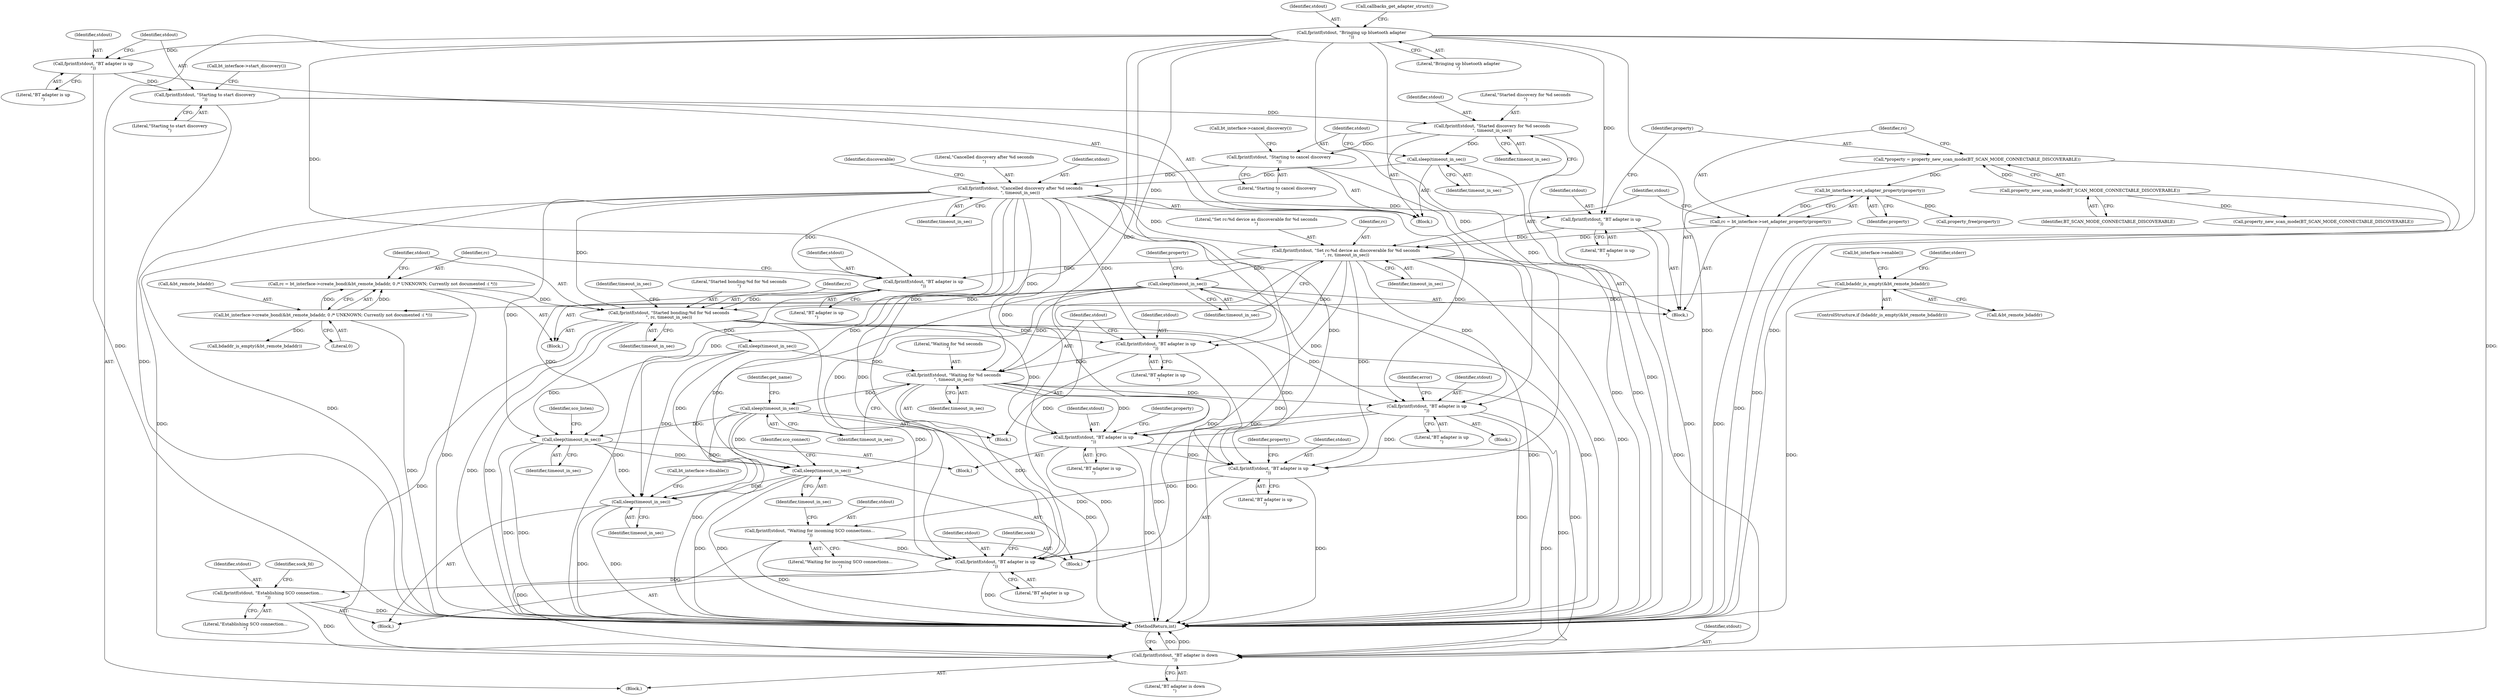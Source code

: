 digraph "0_Android_37c88107679d36c419572732b4af6e18bb2f7dce_6@API" {
"1000292" [label="(Call,fprintf(stdout, \"BT adapter is up\n\"))"];
"1000181" [label="(Call,fprintf(stdout, \"Bringing up bluetooth adapter\n\"))"];
"1000279" [label="(Call,fprintf(stdout, \"Started bonding:%d for %d seconds\n\", rc, timeout_in_sec))"];
"1000269" [label="(Call,fprintf(stdout, \"BT adapter is up\n\"))"];
"1000221" [label="(Call,fprintf(stdout, \"Cancelled discovery after %d seconds\n\", timeout_in_sec))"];
"1000215" [label="(Call,fprintf(stdout, \"Starting to cancel discovery\n\"))"];
"1000209" [label="(Call,fprintf(stdout, \"Started discovery for %d seconds\n\", timeout_in_sec))"];
"1000203" [label="(Call,fprintf(stdout, \"Starting to start discovery\n\"))"];
"1000200" [label="(Call,fprintf(stdout, \"BT adapter is up\n\"))"];
"1000213" [label="(Call,sleep(timeout_in_sec))"];
"1000244" [label="(Call,fprintf(stdout, \"Set rc:%d device as discoverable for %d seconds\n\", rc, timeout_in_sec))"];
"1000231" [label="(Call,fprintf(stdout, \"BT adapter is up\n\"))"];
"1000240" [label="(Call,rc = bt_interface->set_adapter_property(property))"];
"1000242" [label="(Call,bt_interface->set_adapter_property(property))"];
"1000235" [label="(Call,*property = property_new_scan_mode(BT_SCAN_MODE_CONNECTABLE_DISCOVERABLE))"];
"1000237" [label="(Call,property_new_scan_mode(BT_SCAN_MODE_CONNECTABLE_DISCOVERABLE))"];
"1000273" [label="(Call,rc = bt_interface->create_bond(&bt_remote_bdaddr, 0 /* UNKNOWN; Currently not documented :( */))"];
"1000275" [label="(Call,bt_interface->create_bond(&bt_remote_bdaddr, 0 /* UNKNOWN; Currently not documented :( */))"];
"1000257" [label="(Call,bdaddr_is_empty(&bt_remote_bdaddr))"];
"1000249" [label="(Call,sleep(timeout_in_sec))"];
"1000295" [label="(Call,fprintf(stdout, \"Waiting for %d seconds\n\", timeout_in_sec))"];
"1000299" [label="(Call,sleep(timeout_in_sec))"];
"1000399" [label="(Call,sleep(timeout_in_sec))"];
"1000483" [label="(Call,sleep(timeout_in_sec))"];
"1000570" [label="(Call,sleep(timeout_in_sec))"];
"1000307" [label="(Call,fprintf(stdout, \"BT adapter is up\n\"))"];
"1000353" [label="(Call,fprintf(stdout, \"BT adapter is up\n\"))"];
"1000407" [label="(Call,fprintf(stdout, \"BT adapter is up\n\"))"];
"1000480" [label="(Call,fprintf(stdout, \"Waiting for incoming SCO connections...\n\"))"];
"1000501" [label="(Call,fprintf(stdout, \"BT adapter is up\n\"))"];
"1000541" [label="(Call,fprintf(stdout, \"Establishing SCO connection...\n\"))"];
"1000575" [label="(Call,fprintf(stdout, \"BT adapter is down\n\"))"];
"1000241" [label="(Identifier,rc)"];
"1000243" [label="(Identifier,property)"];
"1000231" [label="(Call,fprintf(stdout, \"BT adapter is up\n\"))"];
"1000541" [label="(Call,fprintf(stdout, \"Establishing SCO connection...\n\"))"];
"1000269" [label="(Call,fprintf(stdout, \"BT adapter is up\n\"))"];
"1000355" [label="(Literal,\"BT adapter is up\n\")"];
"1000482" [label="(Literal,\"Waiting for incoming SCO connections...\n\")"];
"1000200" [label="(Call,fprintf(stdout, \"BT adapter is up\n\"))"];
"1000222" [label="(Identifier,stdout)"];
"1000284" [label="(Call,sleep(timeout_in_sec))"];
"1000256" [label="(ControlStructure,if (bdaddr_is_empty(&bt_remote_bdaddr)))"];
"1000481" [label="(Identifier,stdout)"];
"1000207" [label="(Call,bt_interface->start_discovery())"];
"1000573" [label="(Call,bt_interface->disable())"];
"1000249" [label="(Call,sleep(timeout_in_sec))"];
"1000262" [label="(Identifier,stderr)"];
"1000484" [label="(Identifier,timeout_in_sec)"];
"1000489" [label="(Call,bdaddr_is_empty(&bt_remote_bdaddr))"];
"1000283" [label="(Identifier,timeout_in_sec)"];
"1000543" [label="(Literal,\"Establishing SCO connection...\n\")"];
"1000486" [label="(Identifier,sco_connect)"];
"1000210" [label="(Identifier,stdout)"];
"1000487" [label="(Block,)"];
"1000278" [label="(Literal,0)"];
"1000413" [label="(Call,property_new_scan_mode(BT_SCAN_MODE_CONNECTABLE_DISCOVERABLE))"];
"1000246" [label="(Literal,\"Set rc:%d device as discoverable for %d seconds\n\")"];
"1000212" [label="(Identifier,timeout_in_sec)"];
"1000309" [label="(Literal,\"BT adapter is up\n\")"];
"1000257" [label="(Call,bdaddr_is_empty(&bt_remote_bdaddr))"];
"1000271" [label="(Literal,\"BT adapter is up\n\")"];
"1000292" [label="(Call,fprintf(stdout, \"BT adapter is up\n\"))"];
"1000219" [label="(Call,bt_interface->cancel_discovery())"];
"1000275" [label="(Call,bt_interface->create_bond(&bt_remote_bdaddr, 0 /* UNKNOWN; Currently not documented :( */))"];
"1000242" [label="(Call,bt_interface->set_adapter_property(property))"];
"1000280" [label="(Identifier,stdout)"];
"1000403" [label="(Block,)"];
"1000245" [label="(Identifier,stdout)"];
"1000227" [label="(Block,)"];
"1000501" [label="(Call,fprintf(stdout, \"BT adapter is up\n\"))"];
"1000303" [label="(Block,)"];
"1000205" [label="(Literal,\"Starting to start discovery\n\")"];
"1000407" [label="(Call,fprintf(stdout, \"BT adapter is up\n\"))"];
"1000313" [label="(Identifier,error)"];
"1000203" [label="(Call,fprintf(stdout, \"Starting to start discovery\n\"))"];
"1000226" [label="(Identifier,discoverable)"];
"1000244" [label="(Call,fprintf(stdout, \"Set rc:%d device as discoverable for %d seconds\n\", rc, timeout_in_sec))"];
"1000358" [label="(Identifier,property)"];
"1000202" [label="(Literal,\"BT adapter is up\n\")"];
"1000302" [label="(Identifier,get_name)"];
"1000308" [label="(Identifier,stdout)"];
"1000216" [label="(Identifier,stdout)"];
"1000285" [label="(Identifier,timeout_in_sec)"];
"1000247" [label="(Identifier,rc)"];
"1000576" [label="(Identifier,stdout)"];
"1000238" [label="(Identifier,BT_SCAN_MODE_CONNECTABLE_DISCOVERABLE)"];
"1000250" [label="(Identifier,timeout_in_sec)"];
"1000273" [label="(Call,rc = bt_interface->create_bond(&bt_remote_bdaddr, 0 /* UNKNOWN; Currently not documented :( */))"];
"1000288" [label="(Block,)"];
"1000232" [label="(Identifier,stdout)"];
"1000183" [label="(Literal,\"Bringing up bluetooth adapter\n\")"];
"1000251" [label="(Call,property_free(property))"];
"1000575" [label="(Call,fprintf(stdout, \"BT adapter is down\n\"))"];
"1000307" [label="(Call,fprintf(stdout, \"BT adapter is up\n\"))"];
"1000270" [label="(Identifier,stdout)"];
"1000233" [label="(Literal,\"BT adapter is up\n\")"];
"1000480" [label="(Call,fprintf(stdout, \"Waiting for incoming SCO connections...\n\"))"];
"1000542" [label="(Identifier,stdout)"];
"1000213" [label="(Call,sleep(timeout_in_sec))"];
"1000546" [label="(Identifier,sock_fd)"];
"1000400" [label="(Identifier,timeout_in_sec)"];
"1000215" [label="(Call,fprintf(stdout, \"Starting to cancel discovery\n\"))"];
"1000267" [label="(Call,bt_interface->enable())"];
"1000217" [label="(Literal,\"Starting to cancel discovery\n\")"];
"1000295" [label="(Call,fprintf(stdout, \"Waiting for %d seconds\n\", timeout_in_sec))"];
"1000412" [label="(Identifier,property)"];
"1000204" [label="(Identifier,stdout)"];
"1000201" [label="(Identifier,stdout)"];
"1000399" [label="(Call,sleep(timeout_in_sec))"];
"1000297" [label="(Literal,\"Waiting for %d seconds\n\")"];
"1000182" [label="(Identifier,stdout)"];
"1000298" [label="(Identifier,timeout_in_sec)"];
"1000258" [label="(Call,&bt_remote_bdaddr)"];
"1000349" [label="(Block,)"];
"1000300" [label="(Identifier,timeout_in_sec)"];
"1000281" [label="(Literal,\"Started bonding:%d for %d seconds\n\")"];
"1000276" [label="(Call,&bt_remote_bdaddr)"];
"1000299" [label="(Call,sleep(timeout_in_sec))"];
"1000223" [label="(Literal,\"Cancelled discovery after %d seconds\n\")"];
"1000237" [label="(Call,property_new_scan_mode(BT_SCAN_MODE_CONNECTABLE_DISCOVERABLE))"];
"1000296" [label="(Identifier,stdout)"];
"1000235" [label="(Call,*property = property_new_scan_mode(BT_SCAN_MODE_CONNECTABLE_DISCOVERABLE))"];
"1000274" [label="(Identifier,rc)"];
"1000214" [label="(Identifier,timeout_in_sec)"];
"1000570" [label="(Call,sleep(timeout_in_sec))"];
"1000293" [label="(Identifier,stdout)"];
"1000571" [label="(Identifier,timeout_in_sec)"];
"1000187" [label="(Call,callbacks_get_adapter_struct())"];
"1000248" [label="(Identifier,timeout_in_sec)"];
"1000252" [label="(Identifier,property)"];
"1000502" [label="(Identifier,stdout)"];
"1000279" [label="(Call,fprintf(stdout, \"Started bonding:%d for %d seconds\n\", rc, timeout_in_sec))"];
"1000408" [label="(Identifier,stdout)"];
"1000224" [label="(Identifier,timeout_in_sec)"];
"1000221" [label="(Call,fprintf(stdout, \"Cancelled discovery after %d seconds\n\", timeout_in_sec))"];
"1000294" [label="(Literal,\"BT adapter is up\n\")"];
"1000209" [label="(Call,fprintf(stdout, \"Started discovery for %d seconds\n\", timeout_in_sec))"];
"1000354" [label="(Identifier,stdout)"];
"1000181" [label="(Call,fprintf(stdout, \"Bringing up bluetooth adapter\n\"))"];
"1000503" [label="(Literal,\"BT adapter is up\n\")"];
"1000506" [label="(Identifier,sock)"];
"1000236" [label="(Identifier,property)"];
"1000240" [label="(Call,rc = bt_interface->set_adapter_property(property))"];
"1000483" [label="(Call,sleep(timeout_in_sec))"];
"1000402" [label="(Identifier,sco_listen)"];
"1000282" [label="(Identifier,rc)"];
"1000104" [label="(Block,)"];
"1000578" [label="(MethodReturn,int)"];
"1000353" [label="(Call,fprintf(stdout, \"BT adapter is up\n\"))"];
"1000196" [label="(Block,)"];
"1000409" [label="(Literal,\"BT adapter is up\n\")"];
"1000255" [label="(Block,)"];
"1000577" [label="(Literal,\"BT adapter is down\n\")"];
"1000211" [label="(Literal,\"Started discovery for %d seconds\n\")"];
"1000292" -> "1000288"  [label="AST: "];
"1000292" -> "1000294"  [label="CFG: "];
"1000293" -> "1000292"  [label="AST: "];
"1000294" -> "1000292"  [label="AST: "];
"1000296" -> "1000292"  [label="CFG: "];
"1000292" -> "1000578"  [label="DDG: "];
"1000181" -> "1000292"  [label="DDG: "];
"1000279" -> "1000292"  [label="DDG: "];
"1000221" -> "1000292"  [label="DDG: "];
"1000244" -> "1000292"  [label="DDG: "];
"1000292" -> "1000295"  [label="DDG: "];
"1000181" -> "1000104"  [label="AST: "];
"1000181" -> "1000183"  [label="CFG: "];
"1000182" -> "1000181"  [label="AST: "];
"1000183" -> "1000181"  [label="AST: "];
"1000187" -> "1000181"  [label="CFG: "];
"1000181" -> "1000578"  [label="DDG: "];
"1000181" -> "1000578"  [label="DDG: "];
"1000181" -> "1000200"  [label="DDG: "];
"1000181" -> "1000231"  [label="DDG: "];
"1000181" -> "1000269"  [label="DDG: "];
"1000181" -> "1000307"  [label="DDG: "];
"1000181" -> "1000353"  [label="DDG: "];
"1000181" -> "1000407"  [label="DDG: "];
"1000181" -> "1000501"  [label="DDG: "];
"1000181" -> "1000575"  [label="DDG: "];
"1000279" -> "1000255"  [label="AST: "];
"1000279" -> "1000283"  [label="CFG: "];
"1000280" -> "1000279"  [label="AST: "];
"1000281" -> "1000279"  [label="AST: "];
"1000282" -> "1000279"  [label="AST: "];
"1000283" -> "1000279"  [label="AST: "];
"1000285" -> "1000279"  [label="CFG: "];
"1000279" -> "1000578"  [label="DDG: "];
"1000279" -> "1000578"  [label="DDG: "];
"1000269" -> "1000279"  [label="DDG: "];
"1000273" -> "1000279"  [label="DDG: "];
"1000249" -> "1000279"  [label="DDG: "];
"1000221" -> "1000279"  [label="DDG: "];
"1000279" -> "1000284"  [label="DDG: "];
"1000279" -> "1000307"  [label="DDG: "];
"1000279" -> "1000353"  [label="DDG: "];
"1000279" -> "1000407"  [label="DDG: "];
"1000279" -> "1000501"  [label="DDG: "];
"1000279" -> "1000575"  [label="DDG: "];
"1000269" -> "1000255"  [label="AST: "];
"1000269" -> "1000271"  [label="CFG: "];
"1000270" -> "1000269"  [label="AST: "];
"1000271" -> "1000269"  [label="AST: "];
"1000274" -> "1000269"  [label="CFG: "];
"1000269" -> "1000578"  [label="DDG: "];
"1000221" -> "1000269"  [label="DDG: "];
"1000244" -> "1000269"  [label="DDG: "];
"1000221" -> "1000196"  [label="AST: "];
"1000221" -> "1000224"  [label="CFG: "];
"1000222" -> "1000221"  [label="AST: "];
"1000223" -> "1000221"  [label="AST: "];
"1000224" -> "1000221"  [label="AST: "];
"1000226" -> "1000221"  [label="CFG: "];
"1000221" -> "1000578"  [label="DDG: "];
"1000221" -> "1000578"  [label="DDG: "];
"1000215" -> "1000221"  [label="DDG: "];
"1000213" -> "1000221"  [label="DDG: "];
"1000221" -> "1000231"  [label="DDG: "];
"1000221" -> "1000244"  [label="DDG: "];
"1000221" -> "1000295"  [label="DDG: "];
"1000221" -> "1000307"  [label="DDG: "];
"1000221" -> "1000353"  [label="DDG: "];
"1000221" -> "1000399"  [label="DDG: "];
"1000221" -> "1000407"  [label="DDG: "];
"1000221" -> "1000483"  [label="DDG: "];
"1000221" -> "1000501"  [label="DDG: "];
"1000221" -> "1000570"  [label="DDG: "];
"1000221" -> "1000575"  [label="DDG: "];
"1000215" -> "1000196"  [label="AST: "];
"1000215" -> "1000217"  [label="CFG: "];
"1000216" -> "1000215"  [label="AST: "];
"1000217" -> "1000215"  [label="AST: "];
"1000219" -> "1000215"  [label="CFG: "];
"1000215" -> "1000578"  [label="DDG: "];
"1000209" -> "1000215"  [label="DDG: "];
"1000209" -> "1000196"  [label="AST: "];
"1000209" -> "1000212"  [label="CFG: "];
"1000210" -> "1000209"  [label="AST: "];
"1000211" -> "1000209"  [label="AST: "];
"1000212" -> "1000209"  [label="AST: "];
"1000214" -> "1000209"  [label="CFG: "];
"1000209" -> "1000578"  [label="DDG: "];
"1000203" -> "1000209"  [label="DDG: "];
"1000209" -> "1000213"  [label="DDG: "];
"1000203" -> "1000196"  [label="AST: "];
"1000203" -> "1000205"  [label="CFG: "];
"1000204" -> "1000203"  [label="AST: "];
"1000205" -> "1000203"  [label="AST: "];
"1000207" -> "1000203"  [label="CFG: "];
"1000203" -> "1000578"  [label="DDG: "];
"1000200" -> "1000203"  [label="DDG: "];
"1000200" -> "1000196"  [label="AST: "];
"1000200" -> "1000202"  [label="CFG: "];
"1000201" -> "1000200"  [label="AST: "];
"1000202" -> "1000200"  [label="AST: "];
"1000204" -> "1000200"  [label="CFG: "];
"1000200" -> "1000578"  [label="DDG: "];
"1000213" -> "1000196"  [label="AST: "];
"1000213" -> "1000214"  [label="CFG: "];
"1000214" -> "1000213"  [label="AST: "];
"1000216" -> "1000213"  [label="CFG: "];
"1000213" -> "1000578"  [label="DDG: "];
"1000244" -> "1000227"  [label="AST: "];
"1000244" -> "1000248"  [label="CFG: "];
"1000245" -> "1000244"  [label="AST: "];
"1000246" -> "1000244"  [label="AST: "];
"1000247" -> "1000244"  [label="AST: "];
"1000248" -> "1000244"  [label="AST: "];
"1000250" -> "1000244"  [label="CFG: "];
"1000244" -> "1000578"  [label="DDG: "];
"1000244" -> "1000578"  [label="DDG: "];
"1000231" -> "1000244"  [label="DDG: "];
"1000240" -> "1000244"  [label="DDG: "];
"1000244" -> "1000249"  [label="DDG: "];
"1000244" -> "1000307"  [label="DDG: "];
"1000244" -> "1000353"  [label="DDG: "];
"1000244" -> "1000407"  [label="DDG: "];
"1000244" -> "1000501"  [label="DDG: "];
"1000244" -> "1000575"  [label="DDG: "];
"1000231" -> "1000227"  [label="AST: "];
"1000231" -> "1000233"  [label="CFG: "];
"1000232" -> "1000231"  [label="AST: "];
"1000233" -> "1000231"  [label="AST: "];
"1000236" -> "1000231"  [label="CFG: "];
"1000231" -> "1000578"  [label="DDG: "];
"1000240" -> "1000227"  [label="AST: "];
"1000240" -> "1000242"  [label="CFG: "];
"1000241" -> "1000240"  [label="AST: "];
"1000242" -> "1000240"  [label="AST: "];
"1000245" -> "1000240"  [label="CFG: "];
"1000240" -> "1000578"  [label="DDG: "];
"1000242" -> "1000240"  [label="DDG: "];
"1000242" -> "1000243"  [label="CFG: "];
"1000243" -> "1000242"  [label="AST: "];
"1000235" -> "1000242"  [label="DDG: "];
"1000242" -> "1000251"  [label="DDG: "];
"1000235" -> "1000227"  [label="AST: "];
"1000235" -> "1000237"  [label="CFG: "];
"1000236" -> "1000235"  [label="AST: "];
"1000237" -> "1000235"  [label="AST: "];
"1000241" -> "1000235"  [label="CFG: "];
"1000235" -> "1000578"  [label="DDG: "];
"1000237" -> "1000235"  [label="DDG: "];
"1000237" -> "1000238"  [label="CFG: "];
"1000238" -> "1000237"  [label="AST: "];
"1000237" -> "1000578"  [label="DDG: "];
"1000237" -> "1000413"  [label="DDG: "];
"1000273" -> "1000255"  [label="AST: "];
"1000273" -> "1000275"  [label="CFG: "];
"1000274" -> "1000273"  [label="AST: "];
"1000275" -> "1000273"  [label="AST: "];
"1000280" -> "1000273"  [label="CFG: "];
"1000273" -> "1000578"  [label="DDG: "];
"1000275" -> "1000273"  [label="DDG: "];
"1000275" -> "1000273"  [label="DDG: "];
"1000275" -> "1000278"  [label="CFG: "];
"1000276" -> "1000275"  [label="AST: "];
"1000278" -> "1000275"  [label="AST: "];
"1000275" -> "1000578"  [label="DDG: "];
"1000257" -> "1000275"  [label="DDG: "];
"1000275" -> "1000489"  [label="DDG: "];
"1000257" -> "1000256"  [label="AST: "];
"1000257" -> "1000258"  [label="CFG: "];
"1000258" -> "1000257"  [label="AST: "];
"1000262" -> "1000257"  [label="CFG: "];
"1000267" -> "1000257"  [label="CFG: "];
"1000257" -> "1000578"  [label="DDG: "];
"1000249" -> "1000227"  [label="AST: "];
"1000249" -> "1000250"  [label="CFG: "];
"1000250" -> "1000249"  [label="AST: "];
"1000252" -> "1000249"  [label="CFG: "];
"1000249" -> "1000578"  [label="DDG: "];
"1000249" -> "1000578"  [label="DDG: "];
"1000249" -> "1000295"  [label="DDG: "];
"1000249" -> "1000399"  [label="DDG: "];
"1000249" -> "1000483"  [label="DDG: "];
"1000249" -> "1000570"  [label="DDG: "];
"1000295" -> "1000288"  [label="AST: "];
"1000295" -> "1000298"  [label="CFG: "];
"1000296" -> "1000295"  [label="AST: "];
"1000297" -> "1000295"  [label="AST: "];
"1000298" -> "1000295"  [label="AST: "];
"1000300" -> "1000295"  [label="CFG: "];
"1000295" -> "1000578"  [label="DDG: "];
"1000284" -> "1000295"  [label="DDG: "];
"1000295" -> "1000299"  [label="DDG: "];
"1000295" -> "1000307"  [label="DDG: "];
"1000295" -> "1000353"  [label="DDG: "];
"1000295" -> "1000407"  [label="DDG: "];
"1000295" -> "1000501"  [label="DDG: "];
"1000295" -> "1000575"  [label="DDG: "];
"1000299" -> "1000288"  [label="AST: "];
"1000299" -> "1000300"  [label="CFG: "];
"1000300" -> "1000299"  [label="AST: "];
"1000302" -> "1000299"  [label="CFG: "];
"1000299" -> "1000578"  [label="DDG: "];
"1000299" -> "1000578"  [label="DDG: "];
"1000299" -> "1000399"  [label="DDG: "];
"1000299" -> "1000483"  [label="DDG: "];
"1000299" -> "1000570"  [label="DDG: "];
"1000399" -> "1000349"  [label="AST: "];
"1000399" -> "1000400"  [label="CFG: "];
"1000400" -> "1000399"  [label="AST: "];
"1000402" -> "1000399"  [label="CFG: "];
"1000399" -> "1000578"  [label="DDG: "];
"1000399" -> "1000578"  [label="DDG: "];
"1000284" -> "1000399"  [label="DDG: "];
"1000399" -> "1000483"  [label="DDG: "];
"1000399" -> "1000570"  [label="DDG: "];
"1000483" -> "1000403"  [label="AST: "];
"1000483" -> "1000484"  [label="CFG: "];
"1000484" -> "1000483"  [label="AST: "];
"1000486" -> "1000483"  [label="CFG: "];
"1000483" -> "1000578"  [label="DDG: "];
"1000483" -> "1000578"  [label="DDG: "];
"1000284" -> "1000483"  [label="DDG: "];
"1000483" -> "1000570"  [label="DDG: "];
"1000570" -> "1000487"  [label="AST: "];
"1000570" -> "1000571"  [label="CFG: "];
"1000571" -> "1000570"  [label="AST: "];
"1000573" -> "1000570"  [label="CFG: "];
"1000570" -> "1000578"  [label="DDG: "];
"1000570" -> "1000578"  [label="DDG: "];
"1000284" -> "1000570"  [label="DDG: "];
"1000307" -> "1000303"  [label="AST: "];
"1000307" -> "1000309"  [label="CFG: "];
"1000308" -> "1000307"  [label="AST: "];
"1000309" -> "1000307"  [label="AST: "];
"1000313" -> "1000307"  [label="CFG: "];
"1000307" -> "1000578"  [label="DDG: "];
"1000307" -> "1000353"  [label="DDG: "];
"1000307" -> "1000407"  [label="DDG: "];
"1000307" -> "1000501"  [label="DDG: "];
"1000307" -> "1000575"  [label="DDG: "];
"1000353" -> "1000349"  [label="AST: "];
"1000353" -> "1000355"  [label="CFG: "];
"1000354" -> "1000353"  [label="AST: "];
"1000355" -> "1000353"  [label="AST: "];
"1000358" -> "1000353"  [label="CFG: "];
"1000353" -> "1000578"  [label="DDG: "];
"1000353" -> "1000407"  [label="DDG: "];
"1000353" -> "1000501"  [label="DDG: "];
"1000353" -> "1000575"  [label="DDG: "];
"1000407" -> "1000403"  [label="AST: "];
"1000407" -> "1000409"  [label="CFG: "];
"1000408" -> "1000407"  [label="AST: "];
"1000409" -> "1000407"  [label="AST: "];
"1000412" -> "1000407"  [label="CFG: "];
"1000407" -> "1000578"  [label="DDG: "];
"1000407" -> "1000480"  [label="DDG: "];
"1000480" -> "1000403"  [label="AST: "];
"1000480" -> "1000482"  [label="CFG: "];
"1000481" -> "1000480"  [label="AST: "];
"1000482" -> "1000480"  [label="AST: "];
"1000484" -> "1000480"  [label="CFG: "];
"1000480" -> "1000578"  [label="DDG: "];
"1000480" -> "1000501"  [label="DDG: "];
"1000480" -> "1000575"  [label="DDG: "];
"1000501" -> "1000487"  [label="AST: "];
"1000501" -> "1000503"  [label="CFG: "];
"1000502" -> "1000501"  [label="AST: "];
"1000503" -> "1000501"  [label="AST: "];
"1000506" -> "1000501"  [label="CFG: "];
"1000501" -> "1000578"  [label="DDG: "];
"1000501" -> "1000541"  [label="DDG: "];
"1000541" -> "1000487"  [label="AST: "];
"1000541" -> "1000543"  [label="CFG: "];
"1000542" -> "1000541"  [label="AST: "];
"1000543" -> "1000541"  [label="AST: "];
"1000546" -> "1000541"  [label="CFG: "];
"1000541" -> "1000578"  [label="DDG: "];
"1000541" -> "1000575"  [label="DDG: "];
"1000575" -> "1000104"  [label="AST: "];
"1000575" -> "1000577"  [label="CFG: "];
"1000576" -> "1000575"  [label="AST: "];
"1000577" -> "1000575"  [label="AST: "];
"1000578" -> "1000575"  [label="CFG: "];
"1000575" -> "1000578"  [label="DDG: "];
"1000575" -> "1000578"  [label="DDG: "];
}
